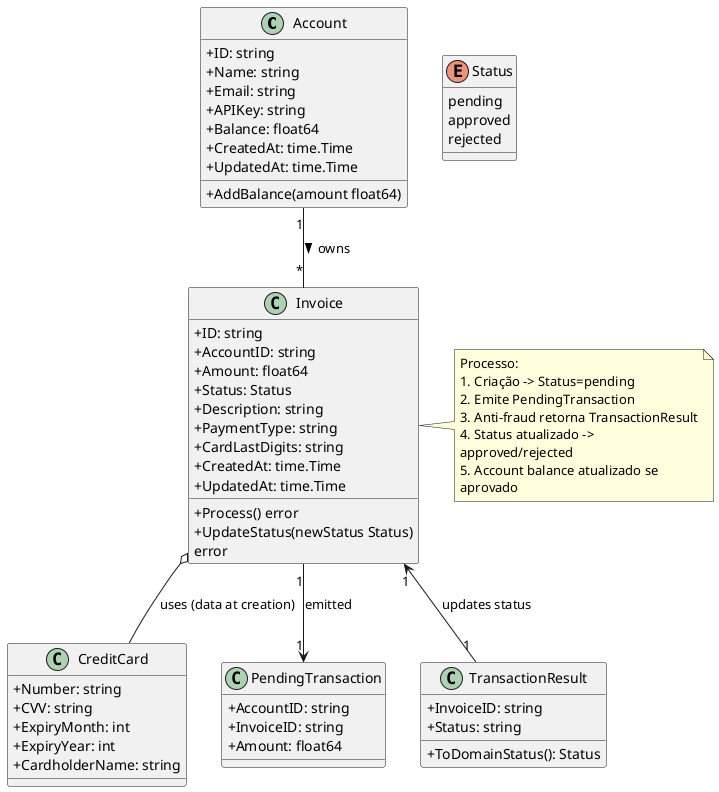 @startuml C4-Domain-Model
' Modelo de domínio detalhado (extensão, não parte oficial do C4 core)
hide stereotype
skinparam classAttributeIconSize 0
skinparam wrapWidth 240
skinparam maxMessageSize 200

class Account {
  +ID: string
  +Name: string
  +Email: string
  +APIKey: string
  +Balance: float64
  +CreatedAt: time.Time
  +UpdatedAt: time.Time
  +AddBalance(amount float64)
}

class Invoice {
  +ID: string
  +AccountID: string
  +Amount: float64
  +Status: Status
  +Description: string
  +PaymentType: string
  +CardLastDigits: string
  +CreatedAt: time.Time
  +UpdatedAt: time.Time
  +Process() error
  +UpdateStatus(newStatus Status) error
}

class CreditCard {
  +Number: string
  +CVV: string
  +ExpiryMonth: int
  +ExpiryYear: int
  +CardholderName: string
}

enum Status {
  pending
  approved
  rejected
}

class PendingTransaction <<event>> {
  +AccountID: string
  +InvoiceID: string
  +Amount: float64
}

class TransactionResult <<event>> {
  +InvoiceID: string
  +Status: string
  +ToDomainStatus(): Status
}

Account "1" -- "*" Invoice : owns >
Invoice o-- CreditCard : uses (data at creation)
Invoice "1" <-- "1" TransactionResult : updates status
Invoice "1" --> "1" PendingTransaction : emitted

note right of Invoice
Processo:
1. Criação -> Status=pending
2. Emite PendingTransaction
3. Anti-fraud retorna TransactionResult
4. Status atualizado -> approved/rejected
5. Account balance atualizado se aprovado
end note

@enduml
